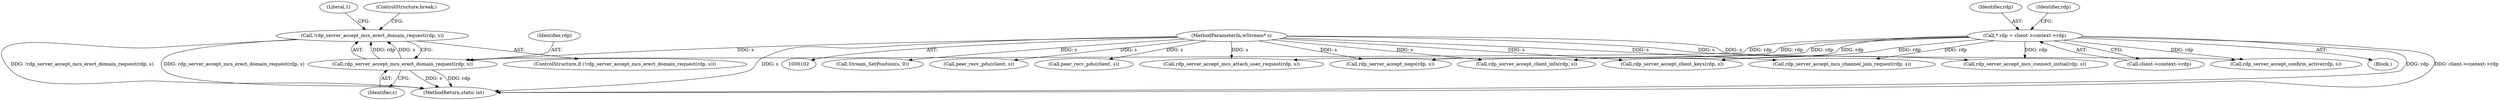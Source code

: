 digraph "0_FreeRDP_0773bb9303d24473fe1185d85a424dfe159aff53_0@API" {
"1000217" [label="(Call,!rdp_server_accept_mcs_erect_domain_request(rdp, s))"];
"1000218" [label="(Call,rdp_server_accept_mcs_erect_domain_request(rdp, s))"];
"1000114" [label="(Call,* rdp = client->context->rdp)"];
"1000104" [label="(MethodParameterIn,wStream* s)"];
"1000327" [label="(MethodReturn,static int)"];
"1000296" [label="(Call,Stream_SetPosition(s, 0))"];
"1000228" [label="(Call,rdp_server_accept_mcs_attach_user_request(rdp, s))"];
"1000115" [label="(Identifier,rdp)"];
"1000123" [label="(Identifier,rdp)"];
"1000300" [label="(Call,peer_recv_pdu(client, s))"];
"1000129" [label="(Call,rdp_server_accept_nego(rdp, s))"];
"1000270" [label="(Call,rdp_server_accept_client_info(rdp, s))"];
"1000223" [label="(Literal,1)"];
"1000216" [label="(ControlStructure,if (!rdp_server_accept_mcs_erect_domain_request(rdp, s)))"];
"1000219" [label="(Identifier,rdp)"];
"1000106" [label="(Block,)"];
"1000220" [label="(Identifier,s)"];
"1000104" [label="(MethodParameterIn,wStream* s)"];
"1000292" [label="(Call,rdp_server_accept_confirm_active(rdp, s))"];
"1000238" [label="(Call,rdp_server_accept_mcs_channel_join_request(rdp, s))"];
"1000116" [label="(Call,client->context->rdp)"];
"1000307" [label="(Call,peer_recv_pdu(client, s))"];
"1000217" [label="(Call,!rdp_server_accept_mcs_erect_domain_request(rdp, s))"];
"1000114" [label="(Call,* rdp = client->context->rdp)"];
"1000224" [label="(ControlStructure,break;)"];
"1000255" [label="(Call,rdp_server_accept_client_keys(rdp, s))"];
"1000208" [label="(Call,rdp_server_accept_mcs_connect_initial(rdp, s))"];
"1000218" [label="(Call,rdp_server_accept_mcs_erect_domain_request(rdp, s))"];
"1000217" -> "1000216"  [label="AST: "];
"1000217" -> "1000218"  [label="CFG: "];
"1000218" -> "1000217"  [label="AST: "];
"1000223" -> "1000217"  [label="CFG: "];
"1000224" -> "1000217"  [label="CFG: "];
"1000217" -> "1000327"  [label="DDG: !rdp_server_accept_mcs_erect_domain_request(rdp, s)"];
"1000217" -> "1000327"  [label="DDG: rdp_server_accept_mcs_erect_domain_request(rdp, s)"];
"1000218" -> "1000217"  [label="DDG: rdp"];
"1000218" -> "1000217"  [label="DDG: s"];
"1000218" -> "1000220"  [label="CFG: "];
"1000219" -> "1000218"  [label="AST: "];
"1000220" -> "1000218"  [label="AST: "];
"1000218" -> "1000327"  [label="DDG: rdp"];
"1000218" -> "1000327"  [label="DDG: s"];
"1000114" -> "1000218"  [label="DDG: rdp"];
"1000104" -> "1000218"  [label="DDG: s"];
"1000114" -> "1000106"  [label="AST: "];
"1000114" -> "1000116"  [label="CFG: "];
"1000115" -> "1000114"  [label="AST: "];
"1000116" -> "1000114"  [label="AST: "];
"1000123" -> "1000114"  [label="CFG: "];
"1000114" -> "1000327"  [label="DDG: rdp"];
"1000114" -> "1000327"  [label="DDG: client->context->rdp"];
"1000114" -> "1000129"  [label="DDG: rdp"];
"1000114" -> "1000208"  [label="DDG: rdp"];
"1000114" -> "1000228"  [label="DDG: rdp"];
"1000114" -> "1000238"  [label="DDG: rdp"];
"1000114" -> "1000255"  [label="DDG: rdp"];
"1000114" -> "1000270"  [label="DDG: rdp"];
"1000114" -> "1000292"  [label="DDG: rdp"];
"1000104" -> "1000102"  [label="AST: "];
"1000104" -> "1000327"  [label="DDG: s"];
"1000104" -> "1000129"  [label="DDG: s"];
"1000104" -> "1000208"  [label="DDG: s"];
"1000104" -> "1000228"  [label="DDG: s"];
"1000104" -> "1000238"  [label="DDG: s"];
"1000104" -> "1000255"  [label="DDG: s"];
"1000104" -> "1000270"  [label="DDG: s"];
"1000104" -> "1000292"  [label="DDG: s"];
"1000104" -> "1000296"  [label="DDG: s"];
"1000104" -> "1000300"  [label="DDG: s"];
"1000104" -> "1000307"  [label="DDG: s"];
}
